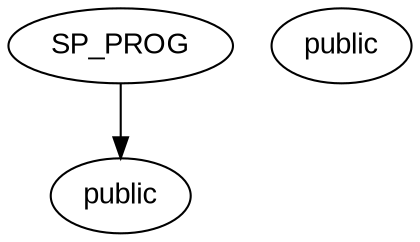 digraph ParseTree {
    node [shape=ellipse, fontname="Arial"];
    node_0 [label="SP_PROG"];
    node_1 [label="public"];
    node_0 -> node_1;
    node_2 [label="public"];
}